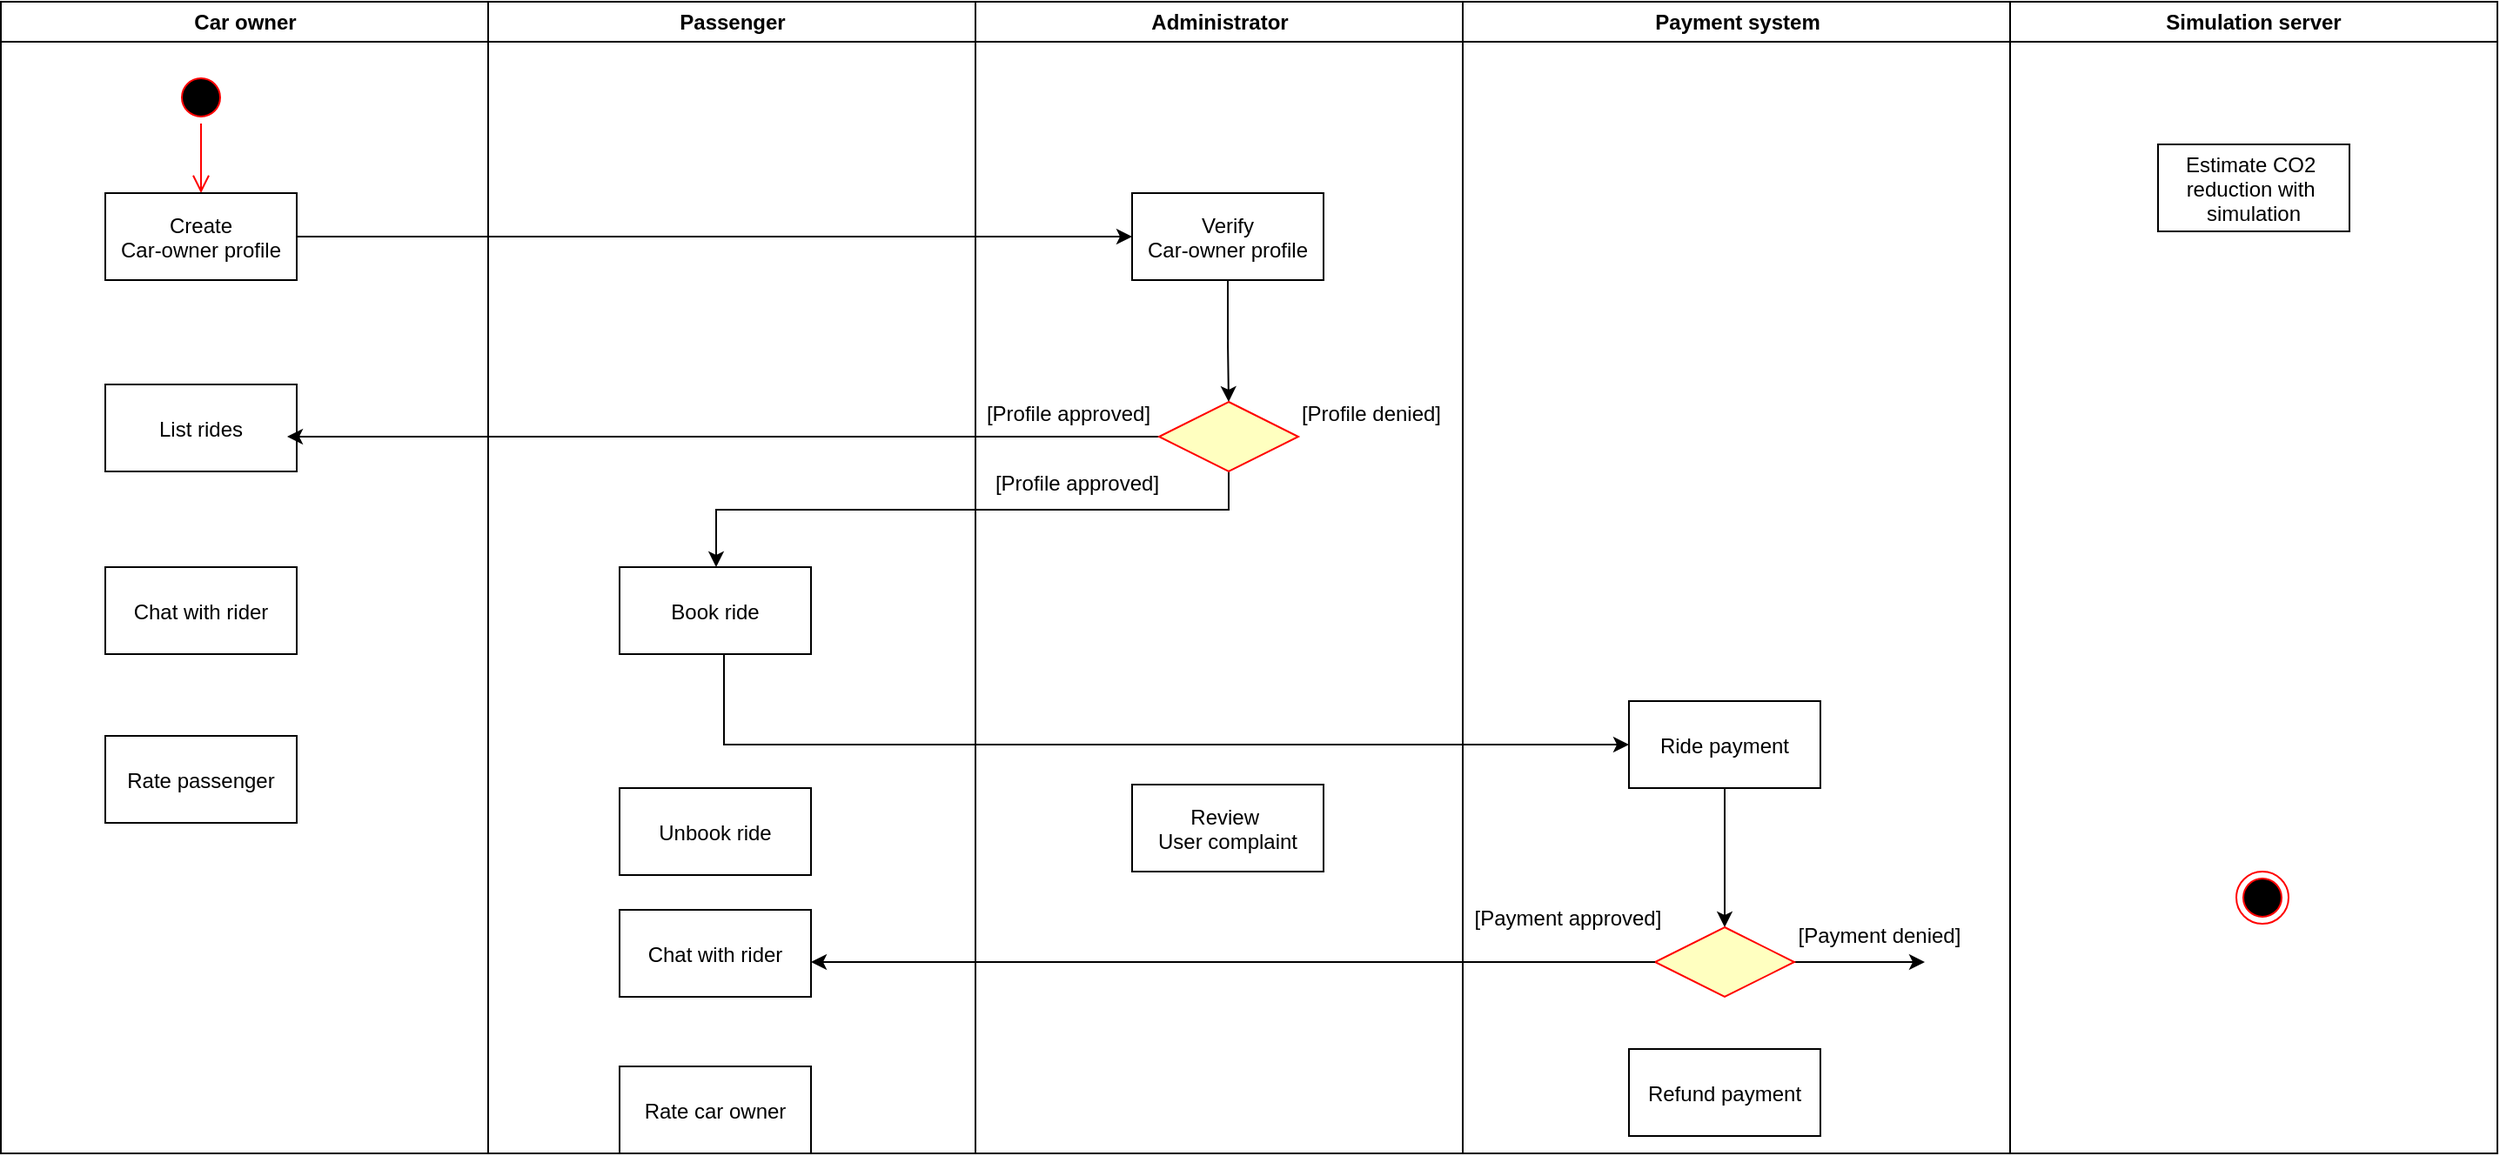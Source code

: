 <mxfile version="24.7.14">
  <diagram name="Page-1" id="e7e014a7-5840-1c2e-5031-d8a46d1fe8dd">
    <mxGraphModel dx="786" dy="475" grid="1" gridSize="10" guides="1" tooltips="1" connect="1" arrows="1" fold="1" page="1" pageScale="1" pageWidth="1169" pageHeight="826" background="none" math="0" shadow="0">
      <root>
        <mxCell id="0" />
        <mxCell id="1" parent="0" />
        <mxCell id="2" value="Car owner" style="swimlane;whiteSpace=wrap" parent="1" vertex="1">
          <mxGeometry x="164.5" y="128" width="280" height="662" as="geometry" />
        </mxCell>
        <mxCell id="5" value="" style="ellipse;shape=startState;fillColor=#000000;strokeColor=#ff0000;" parent="2" vertex="1">
          <mxGeometry x="100" y="40" width="30" height="30" as="geometry" />
        </mxCell>
        <mxCell id="6" value="" style="edgeStyle=elbowEdgeStyle;elbow=horizontal;verticalAlign=bottom;endArrow=open;endSize=8;strokeColor=#FF0000;endFill=1;rounded=0" parent="2" source="5" target="7" edge="1">
          <mxGeometry x="100" y="40" as="geometry">
            <mxPoint x="115" y="110" as="targetPoint" />
          </mxGeometry>
        </mxCell>
        <mxCell id="7" value="Create&#xa;Car-owner profile" style="" parent="2" vertex="1">
          <mxGeometry x="60" y="110" width="110" height="50" as="geometry" />
        </mxCell>
        <mxCell id="8" value="List rides" style="" parent="2" vertex="1">
          <mxGeometry x="60" y="220" width="110" height="50" as="geometry" />
        </mxCell>
        <mxCell id="10" value="Chat with rider" style="" parent="2" vertex="1">
          <mxGeometry x="60" y="325" width="110" height="50" as="geometry" />
        </mxCell>
        <mxCell id="pMBLiP_Nho2F4OluPu5k-53" value="Rate passenger" style="" parent="2" vertex="1">
          <mxGeometry x="60" y="422" width="110" height="50" as="geometry" />
        </mxCell>
        <mxCell id="pMBLiP_Nho2F4OluPu5k-58" style="edgeStyle=orthogonalEdgeStyle;rounded=0;orthogonalLoop=1;jettySize=auto;html=1;entryX=0.868;entryY=0.6;entryDx=0;entryDy=0;entryPerimeter=0;" parent="2" edge="1">
          <mxGeometry relative="1" as="geometry">
            <mxPoint x="674.52" y="250" as="sourcePoint" />
            <mxPoint x="164.5" y="250" as="targetPoint" />
          </mxGeometry>
        </mxCell>
        <mxCell id="3" value="Passenger" style="swimlane;whiteSpace=wrap;startSize=23;" parent="1" vertex="1">
          <mxGeometry x="444.5" y="128" width="280" height="662" as="geometry" />
        </mxCell>
        <mxCell id="pMBLiP_Nho2F4OluPu5k-71" style="edgeStyle=elbowEdgeStyle;rounded=0;orthogonalLoop=1;jettySize=auto;html=1;entryX=0;entryY=0.5;entryDx=0;entryDy=0;" parent="3" target="pMBLiP_Nho2F4OluPu5k-73" edge="1">
          <mxGeometry relative="1" as="geometry">
            <mxPoint x="595.5" y="427" as="targetPoint" />
            <mxPoint x="135.5" y="375" as="sourcePoint" />
            <Array as="points">
              <mxPoint x="135.5" y="412" />
            </Array>
          </mxGeometry>
        </mxCell>
        <mxCell id="30" value="Book ride" style="" parent="3" vertex="1">
          <mxGeometry x="75.5" y="325" width="110" height="50" as="geometry" />
        </mxCell>
        <mxCell id="pMBLiP_Nho2F4OluPu5k-64" style="edgeStyle=orthogonalEdgeStyle;rounded=0;orthogonalLoop=1;jettySize=auto;html=1;" parent="3" edge="1" target="30">
          <mxGeometry relative="1" as="geometry">
            <mxPoint x="195.5" y="322" as="targetPoint" />
            <mxPoint x="425.5" y="269" as="sourcePoint" />
            <Array as="points">
              <mxPoint x="426" y="292" />
              <mxPoint x="131" y="292" />
            </Array>
          </mxGeometry>
        </mxCell>
        <mxCell id="pMBLiP_Nho2F4OluPu5k-68" value="Unbook ride" style="" parent="3" vertex="1">
          <mxGeometry x="75.5" y="452" width="110" height="50" as="geometry" />
        </mxCell>
        <mxCell id="pMBLiP_Nho2F4OluPu5k-69" value="Chat with rider" style="" parent="3" vertex="1">
          <mxGeometry x="75.5" y="522" width="110" height="50" as="geometry" />
        </mxCell>
        <mxCell id="pMBLiP_Nho2F4OluPu5k-70" value="Rate car owner" style="" parent="3" vertex="1">
          <mxGeometry x="75.5" y="612" width="110" height="50" as="geometry" />
        </mxCell>
        <mxCell id="4" value="Administrator" style="swimlane;whiteSpace=wrap;startSize=23;" parent="1" vertex="1">
          <mxGeometry x="724.5" y="128" width="280" height="662" as="geometry" />
        </mxCell>
        <mxCell id="33" value="Review &#xa;User complaint" style="" parent="4" vertex="1">
          <mxGeometry x="90" y="450" width="110" height="50" as="geometry" />
        </mxCell>
        <mxCell id="pMBLiP_Nho2F4OluPu5k-57" style="edgeStyle=orthogonalEdgeStyle;rounded=0;orthogonalLoop=1;jettySize=auto;html=1;entryX=0.5;entryY=0;entryDx=0;entryDy=0;" parent="4" source="pMBLiP_Nho2F4OluPu5k-54" target="21" edge="1">
          <mxGeometry relative="1" as="geometry" />
        </mxCell>
        <mxCell id="pMBLiP_Nho2F4OluPu5k-54" value="Verify&#xa;Car-owner profile" style="" parent="4" vertex="1">
          <mxGeometry x="90" y="110" width="110" height="50" as="geometry" />
        </mxCell>
        <mxCell id="21" value="" style="rhombus;fillColor=#ffffc0;strokeColor=#ff0000;" parent="4" vertex="1">
          <mxGeometry x="105.5" y="230" width="80" height="40" as="geometry" />
        </mxCell>
        <mxCell id="pMBLiP_Nho2F4OluPu5k-60" value="[Profile approved]" style="text;html=1;align=center;verticalAlign=middle;whiteSpace=wrap;rounded=0;" parent="4" vertex="1">
          <mxGeometry y="222" width="105.5" height="30" as="geometry" />
        </mxCell>
        <mxCell id="pMBLiP_Nho2F4OluPu5k-61" value="[Profile denied]" style="text;html=1;align=center;verticalAlign=middle;whiteSpace=wrap;rounded=0;" parent="4" vertex="1">
          <mxGeometry x="174.5" y="222" width="105.5" height="30" as="geometry" />
        </mxCell>
        <mxCell id="pMBLiP_Nho2F4OluPu5k-67" value="[Profile approved]" style="text;html=1;align=center;verticalAlign=middle;whiteSpace=wrap;rounded=0;" parent="4" vertex="1">
          <mxGeometry x="5.5" y="262" width="105.5" height="30" as="geometry" />
        </mxCell>
        <mxCell id="pMBLiP_Nho2F4OluPu5k-41" value="Payment system" style="swimlane;whiteSpace=wrap;startSize=23;" parent="1" vertex="1">
          <mxGeometry x="1004.5" y="128" width="314.5" height="662" as="geometry" />
        </mxCell>
        <mxCell id="pMBLiP_Nho2F4OluPu5k-74" style="edgeStyle=orthogonalEdgeStyle;rounded=0;orthogonalLoop=1;jettySize=auto;html=1;" parent="pMBLiP_Nho2F4OluPu5k-41" source="pMBLiP_Nho2F4OluPu5k-73" edge="1">
          <mxGeometry relative="1" as="geometry">
            <mxPoint x="150.5" y="532" as="targetPoint" />
          </mxGeometry>
        </mxCell>
        <mxCell id="pMBLiP_Nho2F4OluPu5k-73" value="Ride payment" style="" parent="pMBLiP_Nho2F4OluPu5k-41" vertex="1">
          <mxGeometry x="95.5" y="402" width="110" height="50" as="geometry" />
        </mxCell>
        <mxCell id="pMBLiP_Nho2F4OluPu5k-80" style="edgeStyle=orthogonalEdgeStyle;rounded=0;orthogonalLoop=1;jettySize=auto;html=1;" parent="pMBLiP_Nho2F4OluPu5k-41" source="pMBLiP_Nho2F4OluPu5k-75" edge="1">
          <mxGeometry relative="1" as="geometry">
            <mxPoint x="265.5" y="552" as="targetPoint" />
          </mxGeometry>
        </mxCell>
        <mxCell id="pMBLiP_Nho2F4OluPu5k-75" value="" style="rhombus;fillColor=#ffffc0;strokeColor=#ff0000;" parent="pMBLiP_Nho2F4OluPu5k-41" vertex="1">
          <mxGeometry x="110.5" y="532" width="80" height="40" as="geometry" />
        </mxCell>
        <mxCell id="pMBLiP_Nho2F4OluPu5k-79" value="[Payment approved]" style="text;html=1;align=center;verticalAlign=middle;whiteSpace=wrap;rounded=0;" parent="pMBLiP_Nho2F4OluPu5k-41" vertex="1">
          <mxGeometry x="-14.5" y="512" width="150" height="30" as="geometry" />
        </mxCell>
        <mxCell id="pMBLiP_Nho2F4OluPu5k-81" value="[Payment denied]" style="text;html=1;align=center;verticalAlign=middle;whiteSpace=wrap;rounded=0;" parent="pMBLiP_Nho2F4OluPu5k-41" vertex="1">
          <mxGeometry x="164.5" y="522" width="150" height="30" as="geometry" />
        </mxCell>
        <mxCell id="pMBLiP_Nho2F4OluPu5k-82" value="Refund payment" style="" parent="pMBLiP_Nho2F4OluPu5k-41" vertex="1">
          <mxGeometry x="95.5" y="602" width="110" height="50" as="geometry" />
        </mxCell>
        <mxCell id="pMBLiP_Nho2F4OluPu5k-47" value="Simulation server" style="swimlane;whiteSpace=wrap;startSize=23;" parent="1" vertex="1">
          <mxGeometry x="1319" y="128" width="280" height="662" as="geometry" />
        </mxCell>
        <mxCell id="pMBLiP_Nho2F4OluPu5k-51" value="" style="ellipse;shape=endState;fillColor=#000000;strokeColor=#ff0000" parent="pMBLiP_Nho2F4OluPu5k-47" vertex="1">
          <mxGeometry x="130" y="500" width="30" height="30" as="geometry" />
        </mxCell>
        <mxCell id="rcudk_nzSlbvQskCSMdP-38" value="Estimate CO2 &#xa;reduction with &#xa;simulation" style="" vertex="1" parent="pMBLiP_Nho2F4OluPu5k-47">
          <mxGeometry x="85" y="82" width="110" height="50" as="geometry" />
        </mxCell>
        <mxCell id="pMBLiP_Nho2F4OluPu5k-56" style="edgeStyle=orthogonalEdgeStyle;rounded=0;orthogonalLoop=1;jettySize=auto;html=1;entryX=0;entryY=0.5;entryDx=0;entryDy=0;" parent="1" source="7" target="pMBLiP_Nho2F4OluPu5k-54" edge="1">
          <mxGeometry relative="1" as="geometry" />
        </mxCell>
        <mxCell id="pMBLiP_Nho2F4OluPu5k-76" style="edgeStyle=orthogonalEdgeStyle;rounded=0;orthogonalLoop=1;jettySize=auto;html=1;" parent="1" source="pMBLiP_Nho2F4OluPu5k-75" edge="1">
          <mxGeometry relative="1" as="geometry">
            <mxPoint x="630" y="680" as="targetPoint" />
          </mxGeometry>
        </mxCell>
      </root>
    </mxGraphModel>
  </diagram>
</mxfile>
